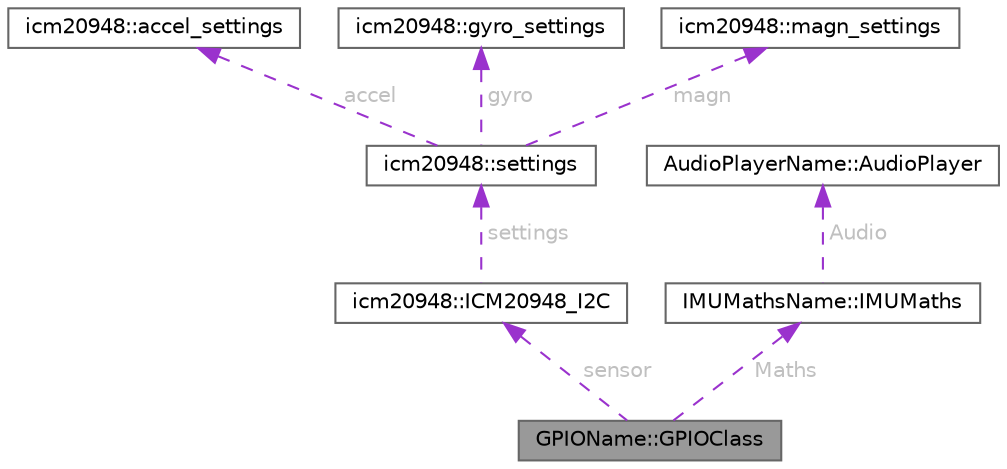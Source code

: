 digraph "GPIOName::GPIOClass"
{
 // LATEX_PDF_SIZE
  bgcolor="transparent";
  edge [fontname=Helvetica,fontsize=10,labelfontname=Helvetica,labelfontsize=10];
  node [fontname=Helvetica,fontsize=10,shape=box,height=0.2,width=0.4];
  Node1 [id="Node000001",label="GPIOName::GPIOClass",height=0.2,width=0.4,color="gray40", fillcolor="grey60", style="filled", fontcolor="black",tooltip=" "];
  Node2 -> Node1 [id="edge8_Node000001_Node000002",dir="back",color="darkorchid3",style="dashed",tooltip=" ",label=" sensor",fontcolor="grey" ];
  Node2 [id="Node000002",label="icm20948::ICM20948_I2C",height=0.2,width=0.4,color="gray40", fillcolor="white", style="filled",URL="$classicm20948_1_1ICM20948__I2C.html",tooltip=" "];
  Node3 -> Node2 [id="edge9_Node000002_Node000003",dir="back",color="darkorchid3",style="dashed",tooltip=" ",label=" settings",fontcolor="grey" ];
  Node3 [id="Node000003",label="icm20948::settings",height=0.2,width=0.4,color="gray40", fillcolor="white", style="filled",URL="$structicm20948_1_1settings.html",tooltip="Aggregated configuration settings for sensor modules."];
  Node4 -> Node3 [id="edge10_Node000003_Node000004",dir="back",color="darkorchid3",style="dashed",tooltip=" ",label=" accel",fontcolor="grey" ];
  Node4 [id="Node000004",label="icm20948::accel_settings",height=0.2,width=0.4,color="gray40", fillcolor="white", style="filled",URL="$structicm20948_1_1accel__settings.html",tooltip="Configuration settings for an accelerometer sensor."];
  Node5 -> Node3 [id="edge11_Node000003_Node000005",dir="back",color="darkorchid3",style="dashed",tooltip=" ",label=" gyro",fontcolor="grey" ];
  Node5 [id="Node000005",label="icm20948::gyro_settings",height=0.2,width=0.4,color="gray40", fillcolor="white", style="filled",URL="$structicm20948_1_1gyro__settings.html",tooltip="Configuration settings for a gyroscope sensor."];
  Node6 -> Node3 [id="edge12_Node000003_Node000006",dir="back",color="darkorchid3",style="dashed",tooltip=" ",label=" magn",fontcolor="grey" ];
  Node6 [id="Node000006",label="icm20948::magn_settings",height=0.2,width=0.4,color="gray40", fillcolor="white", style="filled",URL="$structicm20948_1_1magn__settings.html",tooltip="Configuration settings for a magnetometer sensor."];
  Node7 -> Node1 [id="edge13_Node000001_Node000007",dir="back",color="darkorchid3",style="dashed",tooltip=" ",label=" Maths",fontcolor="grey" ];
  Node7 [id="Node000007",label="IMUMathsName::IMUMaths",height=0.2,width=0.4,color="gray40", fillcolor="white", style="filled",URL="$classIMUMathsName_1_1IMUMaths.html",tooltip=" "];
  Node8 -> Node7 [id="edge14_Node000007_Node000008",dir="back",color="darkorchid3",style="dashed",tooltip=" ",label=" Audio",fontcolor="grey" ];
  Node8 [id="Node000008",label="AudioPlayerName::AudioPlayer",height=0.2,width=0.4,color="gray40", fillcolor="white", style="filled",URL="$classAudioPlayerName_1_1AudioPlayer.html",tooltip=" "];
}
